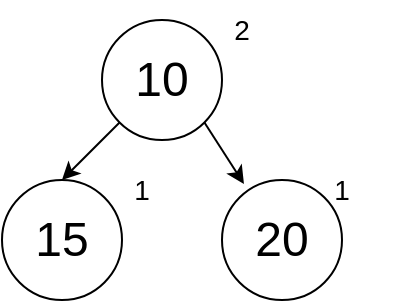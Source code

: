 <mxfile version="16.1.2" type="device"><diagram id="oeTP1227Fok0xVzUUvgo" name="Page-1"><mxGraphModel dx="1102" dy="865" grid="1" gridSize="10" guides="1" tooltips="1" connect="1" arrows="1" fold="1" page="1" pageScale="1" pageWidth="850" pageHeight="1100" math="0" shadow="0"><root><mxCell id="0"/><mxCell id="1" parent="0"/><mxCell id="4z57YgowG81zO-twMssr-5" style="edgeStyle=none;rounded=0;orthogonalLoop=1;jettySize=auto;html=1;exitX=0;exitY=1;exitDx=0;exitDy=0;entryX=0.5;entryY=0;entryDx=0;entryDy=0;fontSize=14;" edge="1" parent="1" source="fKulvWmd8qT9k3X1Z2gB-1" target="4z57YgowG81zO-twMssr-2"><mxGeometry relative="1" as="geometry"/></mxCell><mxCell id="4z57YgowG81zO-twMssr-8" style="edgeStyle=none;rounded=0;orthogonalLoop=1;jettySize=auto;html=1;exitX=1;exitY=1;exitDx=0;exitDy=0;entryX=0.183;entryY=0.033;entryDx=0;entryDy=0;entryPerimeter=0;fontSize=14;" edge="1" parent="1" source="fKulvWmd8qT9k3X1Z2gB-1" target="4z57YgowG81zO-twMssr-6"><mxGeometry relative="1" as="geometry"/></mxCell><mxCell id="fKulvWmd8qT9k3X1Z2gB-1" value="&lt;font style=&quot;font-size: 24px&quot;&gt;10&lt;/font&gt;" style="ellipse;whiteSpace=wrap;html=1;aspect=fixed;" parent="1" vertex="1"><mxGeometry x="190" y="80" width="60" height="60" as="geometry"/></mxCell><mxCell id="4z57YgowG81zO-twMssr-1" value="2" style="text;html=1;strokeColor=none;fillColor=none;align=center;verticalAlign=middle;whiteSpace=wrap;rounded=0;fontSize=14;" vertex="1" parent="1"><mxGeometry x="230" y="70" width="60" height="30" as="geometry"/></mxCell><mxCell id="4z57YgowG81zO-twMssr-2" value="&lt;font style=&quot;font-size: 24px&quot;&gt;15&lt;/font&gt;" style="ellipse;whiteSpace=wrap;html=1;aspect=fixed;" vertex="1" parent="1"><mxGeometry x="140" y="160" width="60" height="60" as="geometry"/></mxCell><mxCell id="4z57YgowG81zO-twMssr-3" value="1" style="text;html=1;strokeColor=none;fillColor=none;align=center;verticalAlign=middle;whiteSpace=wrap;rounded=0;fontSize=14;" vertex="1" parent="1"><mxGeometry x="180" y="150" width="60" height="30" as="geometry"/></mxCell><mxCell id="4z57YgowG81zO-twMssr-6" value="&lt;font style=&quot;font-size: 24px&quot;&gt;20&lt;/font&gt;" style="ellipse;whiteSpace=wrap;html=1;aspect=fixed;" vertex="1" parent="1"><mxGeometry x="250" y="160" width="60" height="60" as="geometry"/></mxCell><mxCell id="4z57YgowG81zO-twMssr-7" value="1" style="text;html=1;strokeColor=none;fillColor=none;align=center;verticalAlign=middle;whiteSpace=wrap;rounded=0;fontSize=14;" vertex="1" parent="1"><mxGeometry x="280" y="150" width="60" height="30" as="geometry"/></mxCell></root></mxGraphModel></diagram></mxfile>
